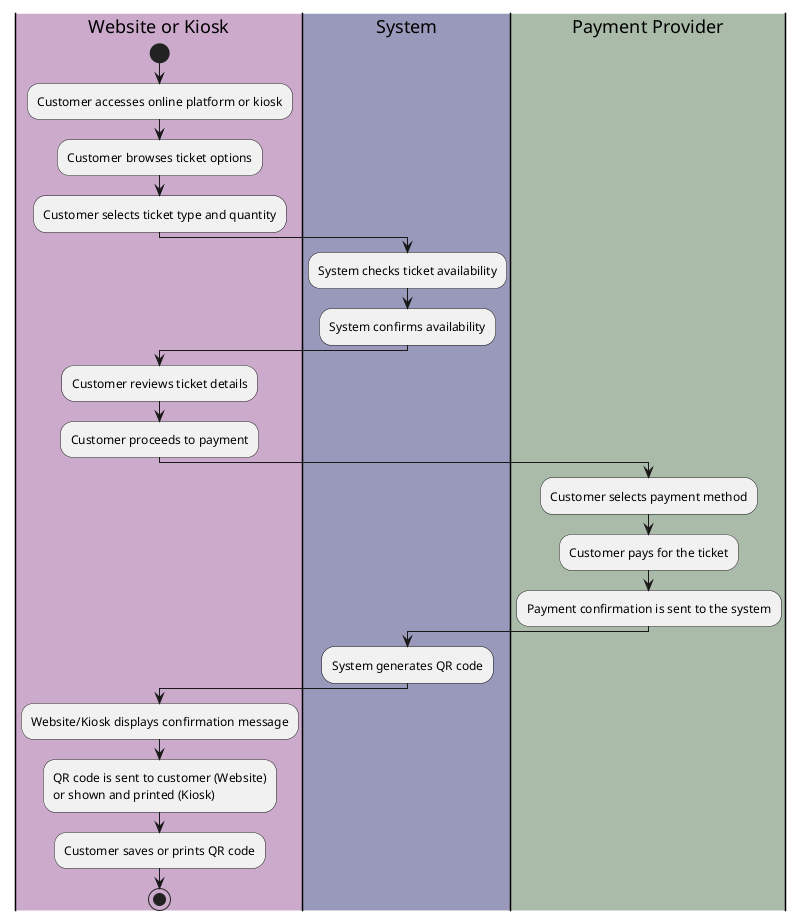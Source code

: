 @startuml TicketSellingProcess TO-BE

|#ccaacc|Website or Kiosk|
   start
  :Customer accesses online platform or kiosk;
  :Customer browses ticket options;
  :Customer selects ticket type and quantity;
|#9999bb|System|
  :System checks ticket availability;
  :System confirms availability;
|Website or Kiosk|
  :Customer reviews ticket details;
  :Customer proceeds to payment;
|#aabbaa|Payment Provider|
  :Customer selects payment method;
  :Customer pays for the ticket;
  :Payment confirmation is sent to the system;
|System|
  :System generates QR code;
|#ccaacc|Website or Kiosk|
  :Website/Kiosk displays confirmation message;
  :QR code is sent to customer (Website)\nor shown and printed (Kiosk);
|Website or Kiosk|
  :Customer saves or prints QR code;
  stop
@enduml
